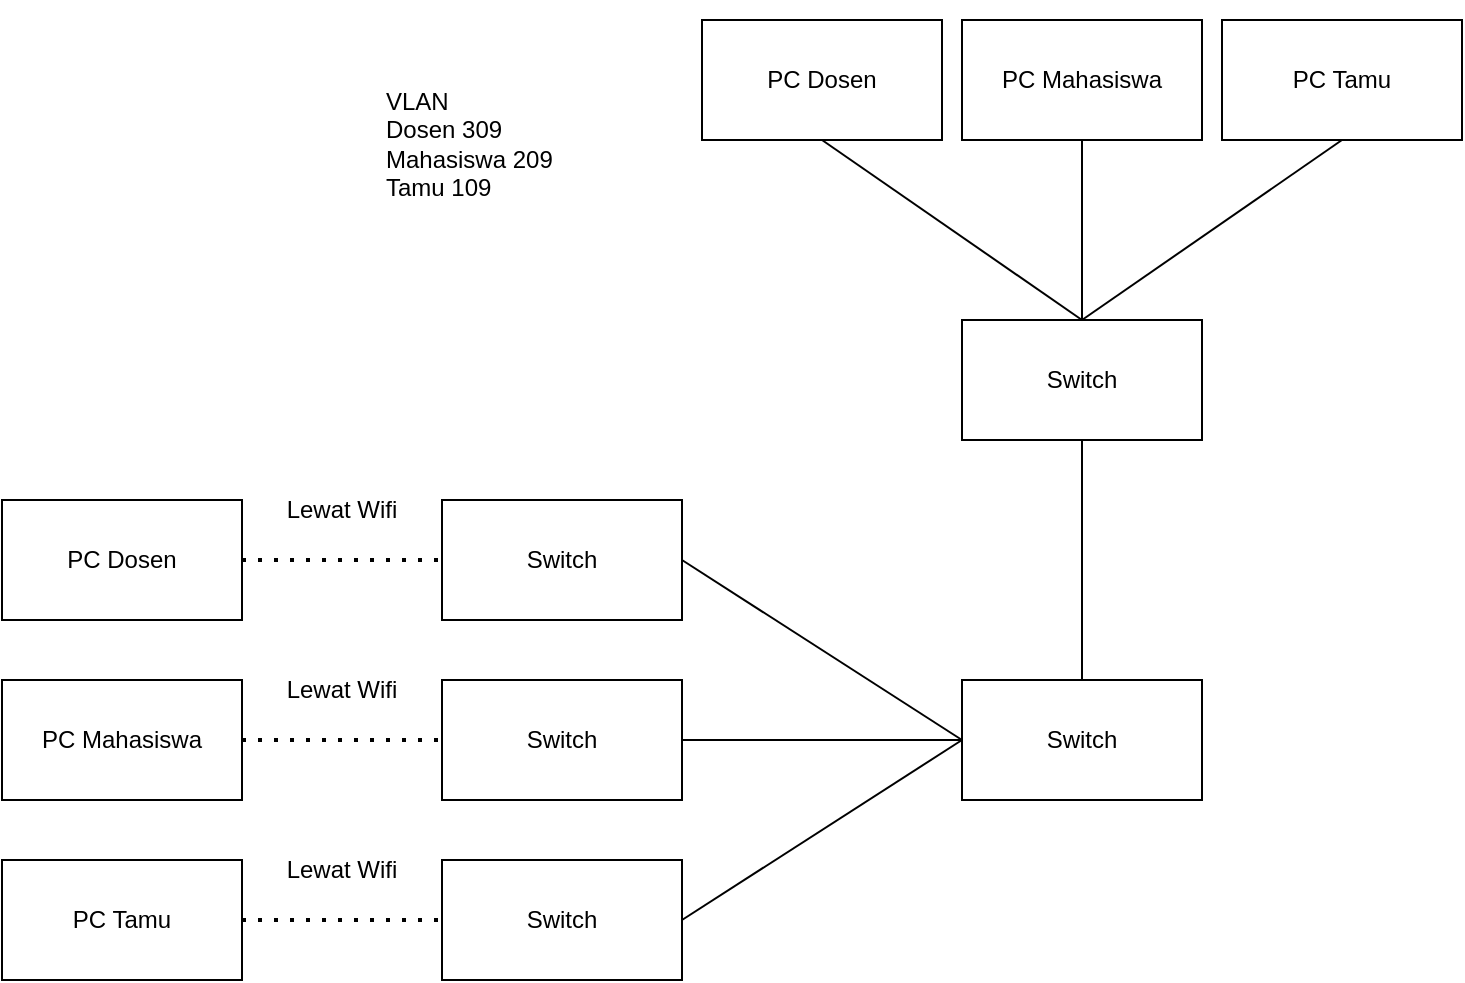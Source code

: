 <mxfile version="28.2.5">
  <diagram name="Page-1" id="QnvDENanHLP7i-Xlz8z3">
    <mxGraphModel dx="1803" dy="1664" grid="1" gridSize="10" guides="1" tooltips="1" connect="1" arrows="1" fold="1" page="1" pageScale="1" pageWidth="850" pageHeight="1100" math="0" shadow="0">
      <root>
        <mxCell id="0" />
        <mxCell id="1" parent="0" />
        <mxCell id="2RDvjNLUTE3DEYnWK3N8-1" value="PC Mahasiswa" style="rounded=0;whiteSpace=wrap;html=1;" parent="1" vertex="1">
          <mxGeometry x="280" width="120" height="60" as="geometry" />
        </mxCell>
        <mxCell id="2RDvjNLUTE3DEYnWK3N8-2" value="PC Dosen" style="rounded=0;whiteSpace=wrap;html=1;" parent="1" vertex="1">
          <mxGeometry x="150" width="120" height="60" as="geometry" />
        </mxCell>
        <mxCell id="2RDvjNLUTE3DEYnWK3N8-3" value="PC Tamu" style="rounded=0;whiteSpace=wrap;html=1;" parent="1" vertex="1">
          <mxGeometry x="410" width="120" height="60" as="geometry" />
        </mxCell>
        <mxCell id="2RDvjNLUTE3DEYnWK3N8-4" value="&lt;div&gt;&lt;br&gt;&lt;/div&gt;&lt;div&gt;VLAN&lt;/div&gt;Dosen 309&lt;div&gt;Mahasiswa 209&lt;/div&gt;&lt;div&gt;Tamu 109&lt;/div&gt;" style="text;html=1;align=left;verticalAlign=middle;whiteSpace=wrap;rounded=0;" parent="1" vertex="1">
          <mxGeometry x="-10" y="-10" width="120" height="130" as="geometry" />
        </mxCell>
        <mxCell id="2RDvjNLUTE3DEYnWK3N8-5" value="Switch" style="rounded=0;whiteSpace=wrap;html=1;" parent="1" vertex="1">
          <mxGeometry x="280" y="150" width="120" height="60" as="geometry" />
        </mxCell>
        <mxCell id="2RDvjNLUTE3DEYnWK3N8-6" value="" style="endArrow=none;html=1;rounded=0;exitX=0.5;exitY=1;exitDx=0;exitDy=0;entryX=0.5;entryY=0;entryDx=0;entryDy=0;" parent="1" source="2RDvjNLUTE3DEYnWK3N8-2" target="2RDvjNLUTE3DEYnWK3N8-5" edge="1">
          <mxGeometry width="50" height="50" relative="1" as="geometry">
            <mxPoint x="290" y="180" as="sourcePoint" />
            <mxPoint x="340" y="130" as="targetPoint" />
          </mxGeometry>
        </mxCell>
        <mxCell id="2RDvjNLUTE3DEYnWK3N8-7" value="" style="endArrow=none;html=1;rounded=0;exitX=0.5;exitY=1;exitDx=0;exitDy=0;entryX=0.5;entryY=0;entryDx=0;entryDy=0;" parent="1" source="2RDvjNLUTE3DEYnWK3N8-1" target="2RDvjNLUTE3DEYnWK3N8-5" edge="1">
          <mxGeometry width="50" height="50" relative="1" as="geometry">
            <mxPoint x="360" y="130" as="sourcePoint" />
            <mxPoint x="490" y="220" as="targetPoint" />
          </mxGeometry>
        </mxCell>
        <mxCell id="2RDvjNLUTE3DEYnWK3N8-8" value="" style="endArrow=none;html=1;rounded=0;exitX=0.5;exitY=1;exitDx=0;exitDy=0;entryX=0.5;entryY=0;entryDx=0;entryDy=0;" parent="1" source="2RDvjNLUTE3DEYnWK3N8-3" target="2RDvjNLUTE3DEYnWK3N8-5" edge="1">
          <mxGeometry width="50" height="50" relative="1" as="geometry">
            <mxPoint x="380" y="130" as="sourcePoint" />
            <mxPoint x="380" y="220" as="targetPoint" />
          </mxGeometry>
        </mxCell>
        <mxCell id="2RDvjNLUTE3DEYnWK3N8-9" value="Switch" style="rounded=0;whiteSpace=wrap;html=1;" parent="1" vertex="1">
          <mxGeometry x="280" y="330" width="120" height="60" as="geometry" />
        </mxCell>
        <mxCell id="2RDvjNLUTE3DEYnWK3N8-10" value="" style="endArrow=none;html=1;rounded=0;entryX=0.5;entryY=1;entryDx=0;entryDy=0;exitX=0.5;exitY=0;exitDx=0;exitDy=0;" parent="1" source="2RDvjNLUTE3DEYnWK3N8-9" target="2RDvjNLUTE3DEYnWK3N8-5" edge="1">
          <mxGeometry width="50" height="50" relative="1" as="geometry">
            <mxPoint x="290" y="380" as="sourcePoint" />
            <mxPoint x="340" y="330" as="targetPoint" />
          </mxGeometry>
        </mxCell>
        <mxCell id="2RDvjNLUTE3DEYnWK3N8-11" value="" style="endArrow=none;html=1;rounded=0;entryX=0;entryY=0.5;entryDx=0;entryDy=0;exitX=1;exitY=0.5;exitDx=0;exitDy=0;" parent="1" target="2RDvjNLUTE3DEYnWK3N8-9" edge="1" source="I4DnljikiBGqep7M0Yuy-1">
          <mxGeometry width="50" height="50" relative="1" as="geometry">
            <mxPoint x="200" y="360" as="sourcePoint" />
            <mxPoint x="250" y="280" as="targetPoint" />
          </mxGeometry>
        </mxCell>
        <mxCell id="I4DnljikiBGqep7M0Yuy-1" value="Switch" style="rounded=0;whiteSpace=wrap;html=1;" vertex="1" parent="1">
          <mxGeometry x="20" y="330" width="120" height="60" as="geometry" />
        </mxCell>
        <mxCell id="I4DnljikiBGqep7M0Yuy-2" value="Switch" style="rounded=0;whiteSpace=wrap;html=1;" vertex="1" parent="1">
          <mxGeometry x="20" y="240" width="120" height="60" as="geometry" />
        </mxCell>
        <mxCell id="I4DnljikiBGqep7M0Yuy-3" value="Switch" style="rounded=0;whiteSpace=wrap;html=1;" vertex="1" parent="1">
          <mxGeometry x="20" y="420" width="120" height="60" as="geometry" />
        </mxCell>
        <mxCell id="I4DnljikiBGqep7M0Yuy-4" value="" style="endArrow=none;html=1;rounded=0;entryX=0;entryY=0.5;entryDx=0;entryDy=0;exitX=1;exitY=0.5;exitDx=0;exitDy=0;" edge="1" parent="1" source="I4DnljikiBGqep7M0Yuy-3" target="2RDvjNLUTE3DEYnWK3N8-9">
          <mxGeometry width="50" height="50" relative="1" as="geometry">
            <mxPoint x="180" y="370" as="sourcePoint" />
            <mxPoint x="320" y="370" as="targetPoint" />
          </mxGeometry>
        </mxCell>
        <mxCell id="I4DnljikiBGqep7M0Yuy-5" value="" style="endArrow=none;html=1;rounded=0;entryX=0;entryY=0.5;entryDx=0;entryDy=0;exitX=1;exitY=0.5;exitDx=0;exitDy=0;" edge="1" parent="1" source="I4DnljikiBGqep7M0Yuy-2" target="2RDvjNLUTE3DEYnWK3N8-9">
          <mxGeometry width="50" height="50" relative="1" as="geometry">
            <mxPoint x="260" y="530" as="sourcePoint" />
            <mxPoint x="400" y="440" as="targetPoint" />
          </mxGeometry>
        </mxCell>
        <mxCell id="I4DnljikiBGqep7M0Yuy-6" value="PC Dosen" style="rounded=0;whiteSpace=wrap;html=1;" vertex="1" parent="1">
          <mxGeometry x="-200" y="240" width="120" height="60" as="geometry" />
        </mxCell>
        <mxCell id="I4DnljikiBGqep7M0Yuy-7" value="PC Mahasiswa" style="rounded=0;whiteSpace=wrap;html=1;" vertex="1" parent="1">
          <mxGeometry x="-200" y="330" width="120" height="60" as="geometry" />
        </mxCell>
        <mxCell id="I4DnljikiBGqep7M0Yuy-8" value="PC Tamu" style="rounded=0;whiteSpace=wrap;html=1;" vertex="1" parent="1">
          <mxGeometry x="-200" y="420" width="120" height="60" as="geometry" />
        </mxCell>
        <mxCell id="I4DnljikiBGqep7M0Yuy-9" value="" style="endArrow=none;dashed=1;html=1;dashPattern=1 3;strokeWidth=2;rounded=0;exitX=1;exitY=0.5;exitDx=0;exitDy=0;entryX=0;entryY=0.5;entryDx=0;entryDy=0;" edge="1" parent="1" source="I4DnljikiBGqep7M0Yuy-6" target="I4DnljikiBGqep7M0Yuy-2">
          <mxGeometry width="50" height="50" relative="1" as="geometry">
            <mxPoint x="140" y="340" as="sourcePoint" />
            <mxPoint x="10" y="270" as="targetPoint" />
          </mxGeometry>
        </mxCell>
        <mxCell id="I4DnljikiBGqep7M0Yuy-10" value="" style="endArrow=none;dashed=1;html=1;dashPattern=1 3;strokeWidth=2;rounded=0;exitX=1;exitY=0.5;exitDx=0;exitDy=0;entryX=0;entryY=0.5;entryDx=0;entryDy=0;" edge="1" parent="1" source="I4DnljikiBGqep7M0Yuy-7" target="I4DnljikiBGqep7M0Yuy-1">
          <mxGeometry width="50" height="50" relative="1" as="geometry">
            <mxPoint x="30" y="320" as="sourcePoint" />
            <mxPoint x="130" y="320" as="targetPoint" />
          </mxGeometry>
        </mxCell>
        <mxCell id="I4DnljikiBGqep7M0Yuy-11" value="" style="endArrow=none;dashed=1;html=1;dashPattern=1 3;strokeWidth=2;rounded=0;exitX=1;exitY=0.5;exitDx=0;exitDy=0;entryX=0;entryY=0.5;entryDx=0;entryDy=0;" edge="1" parent="1" source="I4DnljikiBGqep7M0Yuy-8" target="I4DnljikiBGqep7M0Yuy-3">
          <mxGeometry width="50" height="50" relative="1" as="geometry">
            <mxPoint x="40" y="380" as="sourcePoint" />
            <mxPoint x="140" y="380" as="targetPoint" />
          </mxGeometry>
        </mxCell>
        <mxCell id="I4DnljikiBGqep7M0Yuy-12" value="Lewat Wifi" style="text;html=1;align=center;verticalAlign=middle;whiteSpace=wrap;rounded=0;" vertex="1" parent="1">
          <mxGeometry x="-60" y="230" width="60" height="30" as="geometry" />
        </mxCell>
        <mxCell id="I4DnljikiBGqep7M0Yuy-13" value="Lewat Wifi" style="text;html=1;align=center;verticalAlign=middle;whiteSpace=wrap;rounded=0;" vertex="1" parent="1">
          <mxGeometry x="-60" y="320" width="60" height="30" as="geometry" />
        </mxCell>
        <mxCell id="I4DnljikiBGqep7M0Yuy-15" value="Lewat Wifi" style="text;html=1;align=center;verticalAlign=middle;whiteSpace=wrap;rounded=0;" vertex="1" parent="1">
          <mxGeometry x="-60" y="410" width="60" height="30" as="geometry" />
        </mxCell>
      </root>
    </mxGraphModel>
  </diagram>
</mxfile>
